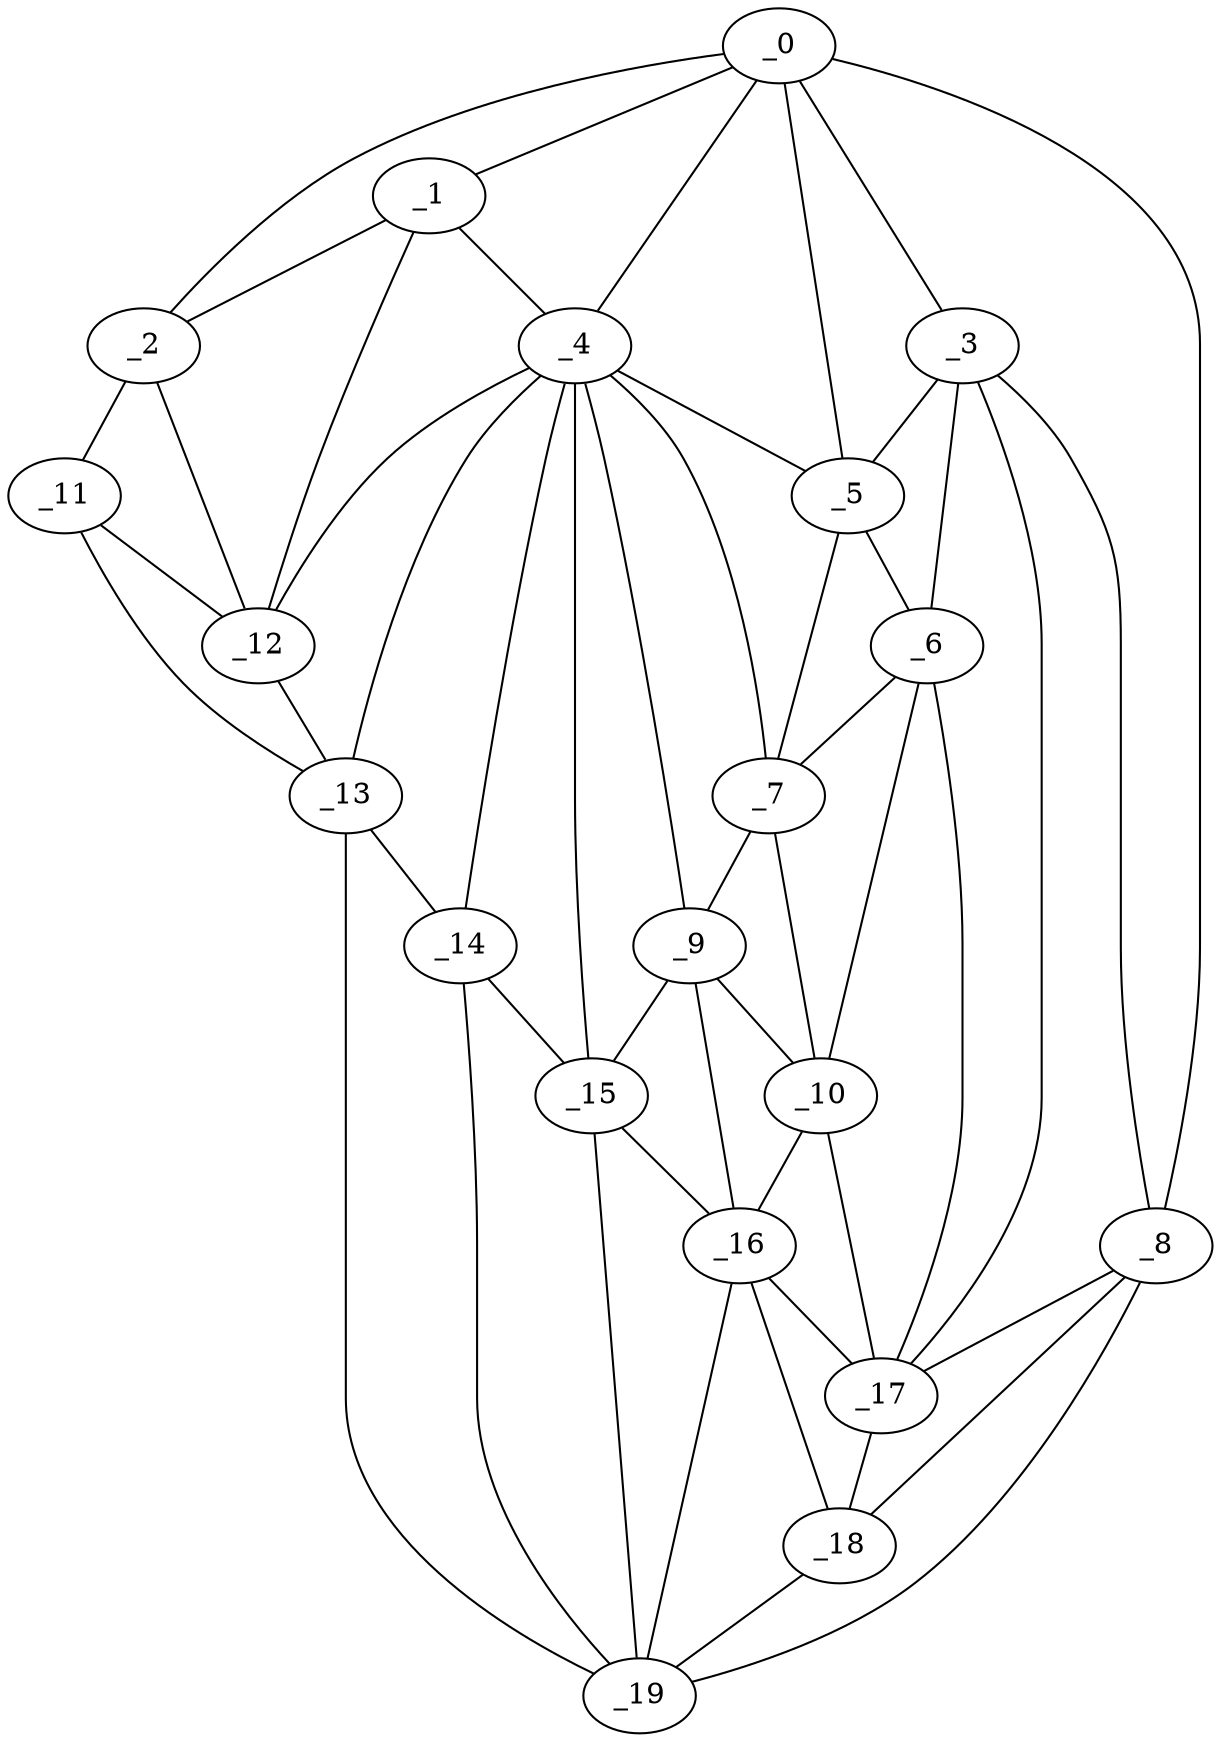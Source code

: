 graph "obj24__315.gxl" {
	_0	 [x=38,
		y=58];
	_1	 [x=41,
		y=30];
	_0 -- _1	 [valence=1];
	_2	 [x=42,
		y=8];
	_0 -- _2	 [valence=1];
	_3	 [x=61,
		y=83];
	_0 -- _3	 [valence=1];
	_4	 [x=66,
		y=63];
	_0 -- _4	 [valence=1];
	_5	 [x=66,
		y=73];
	_0 -- _5	 [valence=2];
	_8	 [x=81,
		y=123];
	_0 -- _8	 [valence=1];
	_1 -- _2	 [valence=2];
	_1 -- _4	 [valence=1];
	_12	 [x=89,
		y=28];
	_1 -- _12	 [valence=2];
	_11	 [x=88,
		y=9];
	_2 -- _11	 [valence=1];
	_2 -- _12	 [valence=2];
	_3 -- _5	 [valence=2];
	_6	 [x=74,
		y=81];
	_3 -- _6	 [valence=2];
	_3 -- _8	 [valence=2];
	_17	 [x=92,
		y=103];
	_3 -- _17	 [valence=2];
	_4 -- _5	 [valence=2];
	_7	 [x=76,
		y=75];
	_4 -- _7	 [valence=2];
	_9	 [x=86,
		y=71];
	_4 -- _9	 [valence=2];
	_4 -- _12	 [valence=2];
	_13	 [x=92,
		y=49];
	_4 -- _13	 [valence=1];
	_14	 [x=92,
		y=55];
	_4 -- _14	 [valence=2];
	_15	 [x=92,
		y=62];
	_4 -- _15	 [valence=2];
	_5 -- _6	 [valence=1];
	_5 -- _7	 [valence=2];
	_6 -- _7	 [valence=2];
	_10	 [x=86,
		y=79];
	_6 -- _10	 [valence=1];
	_6 -- _17	 [valence=1];
	_7 -- _9	 [valence=1];
	_7 -- _10	 [valence=2];
	_8 -- _17	 [valence=1];
	_18	 [x=93,
		y=111];
	_8 -- _18	 [valence=1];
	_19	 [x=94,
		y=117];
	_8 -- _19	 [valence=1];
	_9 -- _10	 [valence=2];
	_9 -- _15	 [valence=2];
	_16	 [x=92,
		y=79];
	_9 -- _16	 [valence=2];
	_10 -- _16	 [valence=2];
	_10 -- _17	 [valence=2];
	_11 -- _12	 [valence=2];
	_11 -- _13	 [valence=1];
	_12 -- _13	 [valence=1];
	_13 -- _14	 [valence=1];
	_13 -- _19	 [valence=1];
	_14 -- _15	 [valence=2];
	_14 -- _19	 [valence=1];
	_15 -- _16	 [valence=1];
	_15 -- _19	 [valence=2];
	_16 -- _17	 [valence=2];
	_16 -- _18	 [valence=1];
	_16 -- _19	 [valence=2];
	_17 -- _18	 [valence=2];
	_18 -- _19	 [valence=2];
}
